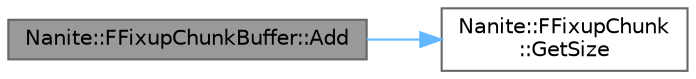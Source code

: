 digraph "Nanite::FFixupChunkBuffer::Add"
{
 // INTERACTIVE_SVG=YES
 // LATEX_PDF_SIZE
  bgcolor="transparent";
  edge [fontname=Helvetica,fontsize=10,labelfontname=Helvetica,labelfontsize=10];
  node [fontname=Helvetica,fontsize=10,shape=box,height=0.2,width=0.4];
  rankdir="LR";
  Node1 [id="Node000001",label="Nanite::FFixupChunkBuffer::Add",height=0.2,width=0.4,color="gray40", fillcolor="grey60", style="filled", fontcolor="black",tooltip=" "];
  Node1 -> Node2 [id="edge1_Node000001_Node000002",color="steelblue1",style="solid",tooltip=" "];
  Node2 [id="Node000002",label="Nanite::FFixupChunk\l::GetSize",height=0.2,width=0.4,color="grey40", fillcolor="white", style="filled",URL="$d4/d2e/classNanite_1_1FFixupChunk.html#a38ddf3d286ee4f2f1328afba6ccfa92f",tooltip=" "];
}
